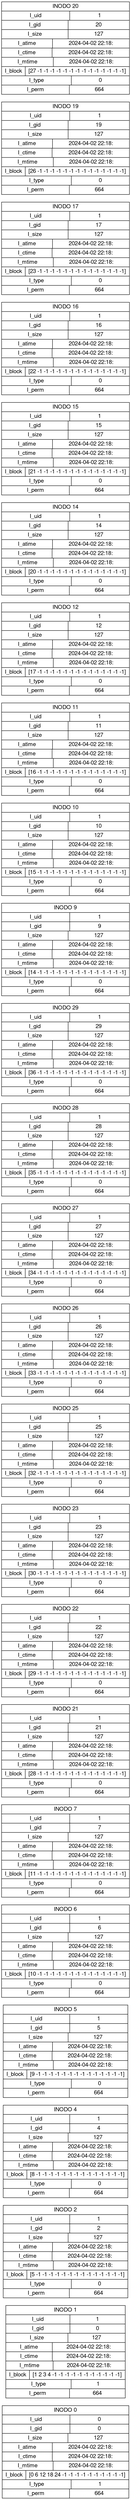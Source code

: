 
		digraph G {
 			fontname="Helvetica,Arial,sans-serif"
			node [fontname="Helvetica,Arial,sans-serif"]
			edge [fontname="Helvetica,Arial,sans-serif"]
			concentrate=True;
			rankdir=LR;
			node [shape=record];
			
			inodo0[label="{INODO 0}
|{I_uid|0}
|{I_gid|0}
|{I_size|127}
|{I_atime|2024-04-02 22:18:}
|{I_ctime|2024-04-02 22:18:}
|{I_mtime|2024-04-02 22:18:}
|{I_block|[0 6 12 18 24 -1 -1 -1 -1 -1 -1 -1 -1 -1 -1]}
|{I_type|1}
|{I_perm|664}"];

inodo1[label="{INODO 1}
|{I_uid|1}
|{I_gid|0}
|{I_size|127}
|{I_atime|2024-04-02 22:18:}
|{I_ctime|2024-04-02 22:18:}
|{I_mtime|2024-04-02 22:18:}
|{I_block|[1 2 3 4 -1 -1 -1 -1 -1 -1 -1 -1 -1 -1 -1]}
|{I_type|1}
|{I_perm|664}"];

inodo2[label="{INODO 2}
|{I_uid|1}
|{I_gid|2}
|{I_size|127}
|{I_atime|2024-04-02 22:18:}
|{I_ctime|2024-04-02 22:18:}
|{I_mtime|2024-04-02 22:18:}
|{I_block|[5 -1 -1 -1 -1 -1 -1 -1 -1 -1 -1 -1 -1 -1 -1]}
|{I_type|0}
|{I_perm|664}"];

inodo4[label="{INODO 4}
|{I_uid|1}
|{I_gid|4}
|{I_size|127}
|{I_atime|2024-04-02 22:18:}
|{I_ctime|2024-04-02 22:18:}
|{I_mtime|2024-04-02 22:18:}
|{I_block|[8 -1 -1 -1 -1 -1 -1 -1 -1 -1 -1 -1 -1 -1 -1]}
|{I_type|0}
|{I_perm|664}"];

inodo5[label="{INODO 5}
|{I_uid|1}
|{I_gid|5}
|{I_size|127}
|{I_atime|2024-04-02 22:18:}
|{I_ctime|2024-04-02 22:18:}
|{I_mtime|2024-04-02 22:18:}
|{I_block|[9 -1 -1 -1 -1 -1 -1 -1 -1 -1 -1 -1 -1 -1 -1]}
|{I_type|0}
|{I_perm|664}"];

inodo6[label="{INODO 6}
|{I_uid|1}
|{I_gid|6}
|{I_size|127}
|{I_atime|2024-04-02 22:18:}
|{I_ctime|2024-04-02 22:18:}
|{I_mtime|2024-04-02 22:18:}
|{I_block|[10 -1 -1 -1 -1 -1 -1 -1 -1 -1 -1 -1 -1 -1 -1]}
|{I_type|0}
|{I_perm|664}"];

inodo7[label="{INODO 7}
|{I_uid|1}
|{I_gid|7}
|{I_size|127}
|{I_atime|2024-04-02 22:18:}
|{I_ctime|2024-04-02 22:18:}
|{I_mtime|2024-04-02 22:18:}
|{I_block|[11 -1 -1 -1 -1 -1 -1 -1 -1 -1 -1 -1 -1 -1 -1]}
|{I_type|0}
|{I_perm|664}"];

inodo21[label="{INODO 21}
|{I_uid|1}
|{I_gid|21}
|{I_size|127}
|{I_atime|2024-04-02 22:18:}
|{I_ctime|2024-04-02 22:18:}
|{I_mtime|2024-04-02 22:18:}
|{I_block|[28 -1 -1 -1 -1 -1 -1 -1 -1 -1 -1 -1 -1 -1 -1]}
|{I_type|0}
|{I_perm|664}"];

inodo22[label="{INODO 22}
|{I_uid|1}
|{I_gid|22}
|{I_size|127}
|{I_atime|2024-04-02 22:18:}
|{I_ctime|2024-04-02 22:18:}
|{I_mtime|2024-04-02 22:18:}
|{I_block|[29 -1 -1 -1 -1 -1 -1 -1 -1 -1 -1 -1 -1 -1 -1]}
|{I_type|0}
|{I_perm|664}"];

inodo23[label="{INODO 23}
|{I_uid|1}
|{I_gid|23}
|{I_size|127}
|{I_atime|2024-04-02 22:18:}
|{I_ctime|2024-04-02 22:18:}
|{I_mtime|2024-04-02 22:18:}
|{I_block|[30 -1 -1 -1 -1 -1 -1 -1 -1 -1 -1 -1 -1 -1 -1]}
|{I_type|0}
|{I_perm|664}"];

inodo25[label="{INODO 25}
|{I_uid|1}
|{I_gid|25}
|{I_size|127}
|{I_atime|2024-04-02 22:18:}
|{I_ctime|2024-04-02 22:18:}
|{I_mtime|2024-04-02 22:18:}
|{I_block|[32 -1 -1 -1 -1 -1 -1 -1 -1 -1 -1 -1 -1 -1 -1]}
|{I_type|0}
|{I_perm|664}"];

inodo26[label="{INODO 26}
|{I_uid|1}
|{I_gid|26}
|{I_size|127}
|{I_atime|2024-04-02 22:18:}
|{I_ctime|2024-04-02 22:18:}
|{I_mtime|2024-04-02 22:18:}
|{I_block|[33 -1 -1 -1 -1 -1 -1 -1 -1 -1 -1 -1 -1 -1 -1]}
|{I_type|0}
|{I_perm|664}"];

inodo27[label="{INODO 27}
|{I_uid|1}
|{I_gid|27}
|{I_size|127}
|{I_atime|2024-04-02 22:18:}
|{I_ctime|2024-04-02 22:18:}
|{I_mtime|2024-04-02 22:18:}
|{I_block|[34 -1 -1 -1 -1 -1 -1 -1 -1 -1 -1 -1 -1 -1 -1]}
|{I_type|0}
|{I_perm|664}"];

inodo28[label="{INODO 28}
|{I_uid|1}
|{I_gid|28}
|{I_size|127}
|{I_atime|2024-04-02 22:18:}
|{I_ctime|2024-04-02 22:18:}
|{I_mtime|2024-04-02 22:18:}
|{I_block|[35 -1 -1 -1 -1 -1 -1 -1 -1 -1 -1 -1 -1 -1 -1]}
|{I_type|0}
|{I_perm|664}"];

inodo29[label="{INODO 29}
|{I_uid|1}
|{I_gid|29}
|{I_size|127}
|{I_atime|2024-04-02 22:18:}
|{I_ctime|2024-04-02 22:18:}
|{I_mtime|2024-04-02 22:18:}
|{I_block|[36 -1 -1 -1 -1 -1 -1 -1 -1 -1 -1 -1 -1 -1 -1]}
|{I_type|0}
|{I_perm|664}"];

inodo9[label="{INODO 9}
|{I_uid|1}
|{I_gid|9}
|{I_size|127}
|{I_atime|2024-04-02 22:18:}
|{I_ctime|2024-04-02 22:18:}
|{I_mtime|2024-04-02 22:18:}
|{I_block|[14 -1 -1 -1 -1 -1 -1 -1 -1 -1 -1 -1 -1 -1 -1]}
|{I_type|0}
|{I_perm|664}"];

inodo10[label="{INODO 10}
|{I_uid|1}
|{I_gid|10}
|{I_size|127}
|{I_atime|2024-04-02 22:18:}
|{I_ctime|2024-04-02 22:18:}
|{I_mtime|2024-04-02 22:18:}
|{I_block|[15 -1 -1 -1 -1 -1 -1 -1 -1 -1 -1 -1 -1 -1 -1]}
|{I_type|0}
|{I_perm|664}"];

inodo11[label="{INODO 11}
|{I_uid|1}
|{I_gid|11}
|{I_size|127}
|{I_atime|2024-04-02 22:18:}
|{I_ctime|2024-04-02 22:18:}
|{I_mtime|2024-04-02 22:18:}
|{I_block|[16 -1 -1 -1 -1 -1 -1 -1 -1 -1 -1 -1 -1 -1 -1]}
|{I_type|0}
|{I_perm|664}"];

inodo12[label="{INODO 12}
|{I_uid|1}
|{I_gid|12}
|{I_size|127}
|{I_atime|2024-04-02 22:18:}
|{I_ctime|2024-04-02 22:18:}
|{I_mtime|2024-04-02 22:18:}
|{I_block|[17 -1 -1 -1 -1 -1 -1 -1 -1 -1 -1 -1 -1 -1 -1]}
|{I_type|0}
|{I_perm|664}"];

inodo14[label="{INODO 14}
|{I_uid|1}
|{I_gid|14}
|{I_size|127}
|{I_atime|2024-04-02 22:18:}
|{I_ctime|2024-04-02 22:18:}
|{I_mtime|2024-04-02 22:18:}
|{I_block|[20 -1 -1 -1 -1 -1 -1 -1 -1 -1 -1 -1 -1 -1 -1]}
|{I_type|0}
|{I_perm|664}"];

inodo15[label="{INODO 15}
|{I_uid|1}
|{I_gid|15}
|{I_size|127}
|{I_atime|2024-04-02 22:18:}
|{I_ctime|2024-04-02 22:18:}
|{I_mtime|2024-04-02 22:18:}
|{I_block|[21 -1 -1 -1 -1 -1 -1 -1 -1 -1 -1 -1 -1 -1 -1]}
|{I_type|0}
|{I_perm|664}"];

inodo16[label="{INODO 16}
|{I_uid|1}
|{I_gid|16}
|{I_size|127}
|{I_atime|2024-04-02 22:18:}
|{I_ctime|2024-04-02 22:18:}
|{I_mtime|2024-04-02 22:18:}
|{I_block|[22 -1 -1 -1 -1 -1 -1 -1 -1 -1 -1 -1 -1 -1 -1]}
|{I_type|0}
|{I_perm|664}"];

inodo17[label="{INODO 17}
|{I_uid|1}
|{I_gid|17}
|{I_size|127}
|{I_atime|2024-04-02 22:18:}
|{I_ctime|2024-04-02 22:18:}
|{I_mtime|2024-04-02 22:18:}
|{I_block|[23 -1 -1 -1 -1 -1 -1 -1 -1 -1 -1 -1 -1 -1 -1]}
|{I_type|0}
|{I_perm|664}"];

inodo19[label="{INODO 19}
|{I_uid|1}
|{I_gid|19}
|{I_size|127}
|{I_atime|2024-04-02 22:18:}
|{I_ctime|2024-04-02 22:18:}
|{I_mtime|2024-04-02 22:18:}
|{I_block|[26 -1 -1 -1 -1 -1 -1 -1 -1 -1 -1 -1 -1 -1 -1]}
|{I_type|0}
|{I_perm|664}"];

inodo20[label="{INODO 20}
|{I_uid|1}
|{I_gid|20}
|{I_size|127}
|{I_atime|2024-04-02 22:18:}
|{I_ctime|2024-04-02 22:18:}
|{I_mtime|2024-04-02 22:18:}
|{I_block|[27 -1 -1 -1 -1 -1 -1 -1 -1 -1 -1 -1 -1 -1 -1]}
|{I_type|0}
|{I_perm|664}"];


		}